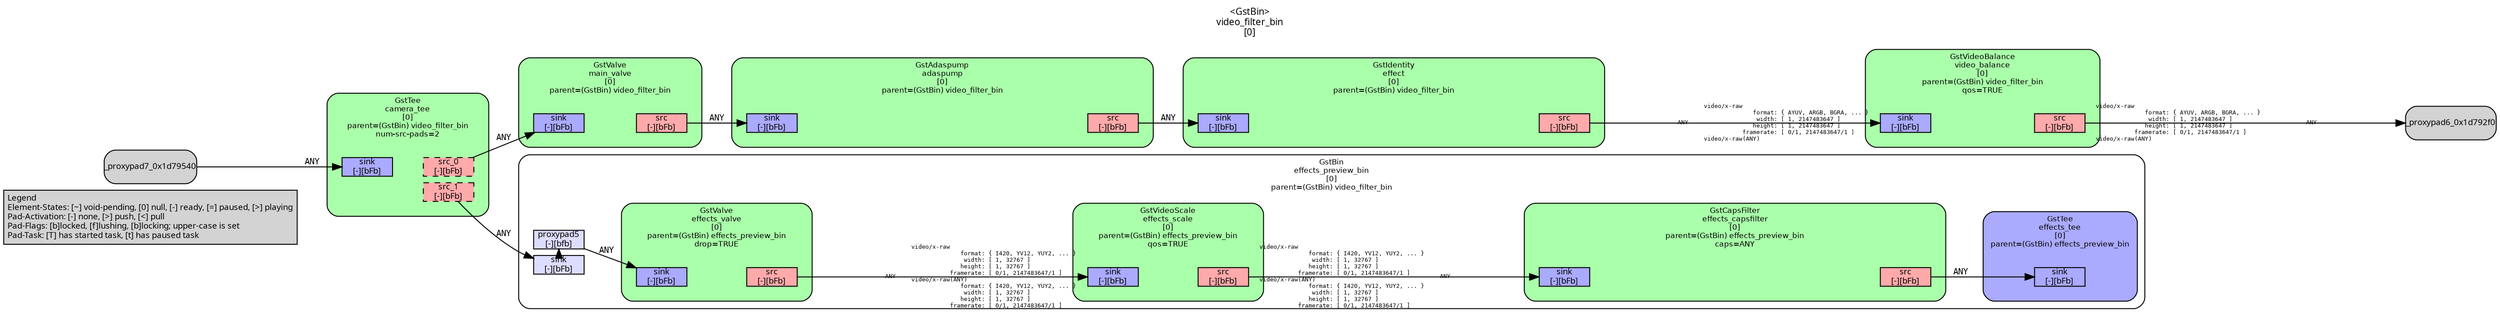 digraph pipeline {
  rankdir=LR;
  fontname="sans";
  fontsize="10";
  labelloc=t;
  nodesep=.1;
  ranksep=.2;
  label="<GstBin>\nvideo_filter_bin\n[0]";
  node [style="filled,rounded", shape=box, fontsize="9", fontname="sans", margin="0.0,0.0"];
  edge [labelfontsize="6", fontsize="9", fontname="monospace"];
  
  legend [
    pos="0,0!",
    margin="0.05,0.05",
    style="filled",
    label="Legend\lElement-States: [~] void-pending, [0] null, [-] ready, [=] paused, [>] playing\lPad-Activation: [-] none, [>] push, [<] pull\lPad-Flags: [b]locked, [f]lushing, [b]locking; upper-case is set\lPad-Task: [T] has started task, [t] has paused task\l",
  ];
  subgraph cluster_effects_preview_bin_0x1a338b0 {
    fontname="Bitstream Vera Sans";
    fontsize="8";
    style="filled,rounded";
    color=black;
    label="GstBin\neffects_preview_bin\n[0]\nparent=(GstBin) video_filter_bin";
    subgraph cluster_effects_preview_bin_0x1a338b0_sink {
      label="";
      style="invis";
      _proxypad5_0x1d78c00 [color=black, fillcolor="#ddddff", label="proxypad5\n[-][bfb]", height="0.2", style="filled,solid"];
    effects_preview_bin_0x1a338b0_sink_0x1acb160 -> _proxypad5_0x1d78c00 [style=dashed, minlen=0]
      effects_preview_bin_0x1a338b0_sink_0x1acb160 [color=black, fillcolor="#ddddff", label="sink\n[-][bFb]", height="0.2", style="filled,solid"];
    }

    fillcolor="#ffffff";
    subgraph cluster_effects_tee_0x138b150 {
      fontname="Bitstream Vera Sans";
      fontsize="8";
      style="filled,rounded";
      color=black;
      label="GstTee\neffects_tee\n[0]\nparent=(GstBin) effects_preview_bin";
      subgraph cluster_effects_tee_0x138b150_sink {
        label="";
        style="invis";
        effects_tee_0x138b150_sink_0x1d91b70 [color=black, fillcolor="#aaaaff", label="sink\n[-][bFb]", height="0.2", style="filled,solid"];
      }

      fillcolor="#aaaaff";
    }

    subgraph cluster_effects_capsfilter_0x1d7f1c0 {
      fontname="Bitstream Vera Sans";
      fontsize="8";
      style="filled,rounded";
      color=black;
      label="GstCapsFilter\neffects_capsfilter\n[0]\nparent=(GstBin) effects_preview_bin\ncaps=ANY";
      subgraph cluster_effects_capsfilter_0x1d7f1c0_sink {
        label="";
        style="invis";
        effects_capsfilter_0x1d7f1c0_sink_0x1d916f0 [color=black, fillcolor="#aaaaff", label="sink\n[-][bFb]", height="0.2", style="filled,solid"];
      }

      subgraph cluster_effects_capsfilter_0x1d7f1c0_src {
        label="";
        style="invis";
        effects_capsfilter_0x1d7f1c0_src_0x1d91930 [color=black, fillcolor="#ffaaaa", label="src\n[-][bFb]", height="0.2", style="filled,solid"];
      }

      effects_capsfilter_0x1d7f1c0_sink_0x1d916f0 -> effects_capsfilter_0x1d7f1c0_src_0x1d91930 [style="invis"];
      fillcolor="#aaffaa";
    }

    effects_capsfilter_0x1d7f1c0_src_0x1d91930 -> effects_tee_0x138b150_sink_0x1d91b70 [label="ANY"]
    subgraph cluster_effects_scale_0x1998830 {
      fontname="Bitstream Vera Sans";
      fontsize="8";
      style="filled,rounded";
      color=black;
      label="GstVideoScale\neffects_scale\n[0]\nparent=(GstBin) effects_preview_bin\nqos=TRUE";
      subgraph cluster_effects_scale_0x1998830_sink {
        label="";
        style="invis";
        effects_scale_0x1998830_sink_0x1d91030 [color=black, fillcolor="#aaaaff", label="sink\n[-][bFb]", height="0.2", style="filled,solid"];
      }

      subgraph cluster_effects_scale_0x1998830_src {
        label="";
        style="invis";
        effects_scale_0x1998830_src_0x1d90df0 [color=black, fillcolor="#ffaaaa", label="src\n[-][bFb]", height="0.2", style="filled,solid"];
      }

      effects_scale_0x1998830_sink_0x1d91030 -> effects_scale_0x1998830_src_0x1d90df0 [style="invis"];
      fillcolor="#aaffaa";
    }

    effects_scale_0x1998830_src_0x1d90df0 -> effects_capsfilter_0x1d7f1c0_sink_0x1d916f0 [labeldistance="10", labelangle="0", label="                                                  ", taillabel="video/x-raw\l              format: { I420, YV12, YUY2, ... }\l               width: [ 1, 32767 ]\l              height: [ 1, 32767 ]\l           framerate: [ 0/1, 2147483647/1 ]\lvideo/x-raw(ANY)\l              format: { I420, YV12, YUY2, ... }\l               width: [ 1, 32767 ]\l              height: [ 1, 32767 ]\l           framerate: [ 0/1, 2147483647/1 ]\l", headlabel="ANY"]
    subgraph cluster_effects_valve_0x137b130 {
      fontname="Bitstream Vera Sans";
      fontsize="8";
      style="filled,rounded";
      color=black;
      label="GstValve\neffects_valve\n[0]\nparent=(GstBin) effects_preview_bin\ndrop=TRUE";
      subgraph cluster_effects_valve_0x137b130_sink {
        label="";
        style="invis";
        effects_valve_0x137b130_sink_0x1d914b0 [color=black, fillcolor="#aaaaff", label="sink\n[-][bFb]", height="0.2", style="filled,solid"];
      }

      subgraph cluster_effects_valve_0x137b130_src {
        label="";
        style="invis";
        effects_valve_0x137b130_src_0x1d91270 [color=black, fillcolor="#ffaaaa", label="src\n[-][bFb]", height="0.2", style="filled,solid"];
      }

      effects_valve_0x137b130_sink_0x1d914b0 -> effects_valve_0x137b130_src_0x1d91270 [style="invis"];
      fillcolor="#aaffaa";
    }

    effects_valve_0x137b130_src_0x1d91270 -> effects_scale_0x1998830_sink_0x1d91030 [labeldistance="10", labelangle="0", label="                                                  ", taillabel="ANY", headlabel="video/x-raw\l              format: { I420, YV12, YUY2, ... }\l               width: [ 1, 32767 ]\l              height: [ 1, 32767 ]\l           framerate: [ 0/1, 2147483647/1 ]\lvideo/x-raw(ANY)\l              format: { I420, YV12, YUY2, ... }\l               width: [ 1, 32767 ]\l              height: [ 1, 32767 ]\l           framerate: [ 0/1, 2147483647/1 ]\l"]
    _proxypad5_0x1d78c00 -> effects_valve_0x137b130_sink_0x1d914b0 [label="ANY"]
  }

  subgraph cluster_video_balance_0x1dcfde0 {
    fontname="Bitstream Vera Sans";
    fontsize="8";
    style="filled,rounded";
    color=black;
    label="GstVideoBalance\nvideo_balance\n[0]\nparent=(GstBin) video_filter_bin\nqos=TRUE";
    subgraph cluster_video_balance_0x1dcfde0_sink {
      label="";
      style="invis";
      video_balance_0x1dcfde0_sink_0x1dd4de0 [color=black, fillcolor="#aaaaff", label="sink\n[-][bFb]", height="0.2", style="filled,solid"];
    }

    subgraph cluster_video_balance_0x1dcfde0_src {
      label="";
      style="invis";
      video_balance_0x1dcfde0_src_0x1dd5020 [color=black, fillcolor="#ffaaaa", label="src\n[-][bFb]", height="0.2", style="filled,solid"];
    }

    video_balance_0x1dcfde0_sink_0x1dd4de0 -> video_balance_0x1dcfde0_src_0x1dd5020 [style="invis"];
    fillcolor="#aaffaa";
  }

  video_balance_0x1dcfde0_src_0x1dd5020 -> _proxypad6_0x1d792f0 [labeldistance="10", labelangle="0", label="                                                  ", taillabel="video/x-raw\l              format: { AYUV, ARGB, BGRA, ... }\l               width: [ 1, 2147483647 ]\l              height: [ 1, 2147483647 ]\l           framerate: [ 0/1, 2147483647/1 ]\lvideo/x-raw(ANY)\l", headlabel="ANY"]
  subgraph cluster_effect_0x1dd62b0 {
    fontname="Bitstream Vera Sans";
    fontsize="8";
    style="filled,rounded";
    color=black;
    label="GstIdentity\neffect\n[0]\nparent=(GstBin) video_filter_bin";
    subgraph cluster_effect_0x1dd62b0_sink {
      label="";
      style="invis";
      effect_0x1dd62b0_sink_0x1dd44e0 [color=black, fillcolor="#aaaaff", label="sink\n[-][bFb]", height="0.2", style="filled,solid"];
    }

    subgraph cluster_effect_0x1dd62b0_src {
      label="";
      style="invis";
      effect_0x1dd62b0_src_0x1dd4720 [color=black, fillcolor="#ffaaaa", label="src\n[-][bFb]", height="0.2", style="filled,solid"];
    }

    effect_0x1dd62b0_sink_0x1dd44e0 -> effect_0x1dd62b0_src_0x1dd4720 [style="invis"];
    fillcolor="#aaffaa";
  }

  effect_0x1dd62b0_src_0x1dd4720 -> video_balance_0x1dcfde0_sink_0x1dd4de0 [labeldistance="10", labelangle="0", label="                                                  ", taillabel="ANY", headlabel="video/x-raw\l              format: { AYUV, ARGB, BGRA, ... }\l               width: [ 1, 2147483647 ]\l              height: [ 1, 2147483647 ]\l           framerate: [ 0/1, 2147483647/1 ]\lvideo/x-raw(ANY)\l"]
  subgraph cluster_adaspump_0x1dd8110 {
    fontname="Bitstream Vera Sans";
    fontsize="8";
    style="filled,rounded";
    color=black;
    label="GstAdaspump\nadaspump\n[0]\nparent=(GstBin) video_filter_bin";
    subgraph cluster_adaspump_0x1dd8110_sink {
      label="";
      style="invis";
      adaspump_0x1dd8110_sink_0x1dd4960 [color=black, fillcolor="#aaaaff", label="sink\n[-][bFb]", height="0.2", style="filled,solid"];
    }

    subgraph cluster_adaspump_0x1dd8110_src {
      label="";
      style="invis";
      adaspump_0x1dd8110_src_0x1dd4ba0 [color=black, fillcolor="#ffaaaa", label="src\n[-][bFb]", height="0.2", style="filled,solid"];
    }

    adaspump_0x1dd8110_sink_0x1dd4960 -> adaspump_0x1dd8110_src_0x1dd4ba0 [style="invis"];
    fillcolor="#aaffaa";
  }

  adaspump_0x1dd8110_src_0x1dd4ba0 -> effect_0x1dd62b0_sink_0x1dd44e0 [label="ANY"]
  subgraph cluster_main_valve_0x137b260 {
    fontname="Bitstream Vera Sans";
    fontsize="8";
    style="filled,rounded";
    color=black;
    label="GstValve\nmain_valve\n[0]\nparent=(GstBin) video_filter_bin";
    subgraph cluster_main_valve_0x137b260_sink {
      label="";
      style="invis";
      main_valve_0x137b260_sink_0x1dd42a0 [color=black, fillcolor="#aaaaff", label="sink\n[-][bFb]", height="0.2", style="filled,solid"];
    }

    subgraph cluster_main_valve_0x137b260_src {
      label="";
      style="invis";
      main_valve_0x137b260_src_0x1dd4060 [color=black, fillcolor="#ffaaaa", label="src\n[-][bFb]", height="0.2", style="filled,solid"];
    }

    main_valve_0x137b260_sink_0x1dd42a0 -> main_valve_0x137b260_src_0x1dd4060 [style="invis"];
    fillcolor="#aaffaa";
  }

  main_valve_0x137b260_src_0x1dd4060 -> adaspump_0x1dd8110_sink_0x1dd4960 [label="ANY"]
  subgraph cluster_camera_tee_0x138b2a0 {
    fontname="Bitstream Vera Sans";
    fontsize="8";
    style="filled,rounded";
    color=black;
    label="GstTee\ncamera_tee\n[0]\nparent=(GstBin) video_filter_bin\nnum-src-pads=2";
    subgraph cluster_camera_tee_0x138b2a0_sink {
      label="";
      style="invis";
      camera_tee_0x138b2a0_sink_0x1d91db0 [color=black, fillcolor="#aaaaff", label="sink\n[-][bFb]", height="0.2", style="filled,solid"];
    }

    subgraph cluster_camera_tee_0x138b2a0_src {
      label="";
      style="invis";
      camera_tee_0x138b2a0_src_0_0x1d78e40 [color=black, fillcolor="#ffaaaa", label="src_0\n[-][bFb]", height="0.2", style="filled,dashed"];
      camera_tee_0x138b2a0_src_1_0x1d79090 [color=black, fillcolor="#ffaaaa", label="src_1\n[-][bFb]", height="0.2", style="filled,dashed"];
    }

    camera_tee_0x138b2a0_sink_0x1d91db0 -> camera_tee_0x138b2a0_src_0_0x1d78e40 [style="invis"];
    fillcolor="#aaffaa";
  }

  _proxypad7_0x1d79540 -> camera_tee_0x138b2a0_sink_0x1d91db0 [label="ANY"]
  camera_tee_0x138b2a0_src_0_0x1d78e40 -> main_valve_0x137b260_sink_0x1dd42a0 [label="ANY"]
  camera_tee_0x138b2a0_src_1_0x1d79090 -> effects_preview_bin_0x1a338b0_sink_0x1acb160 [label="ANY"]
}
